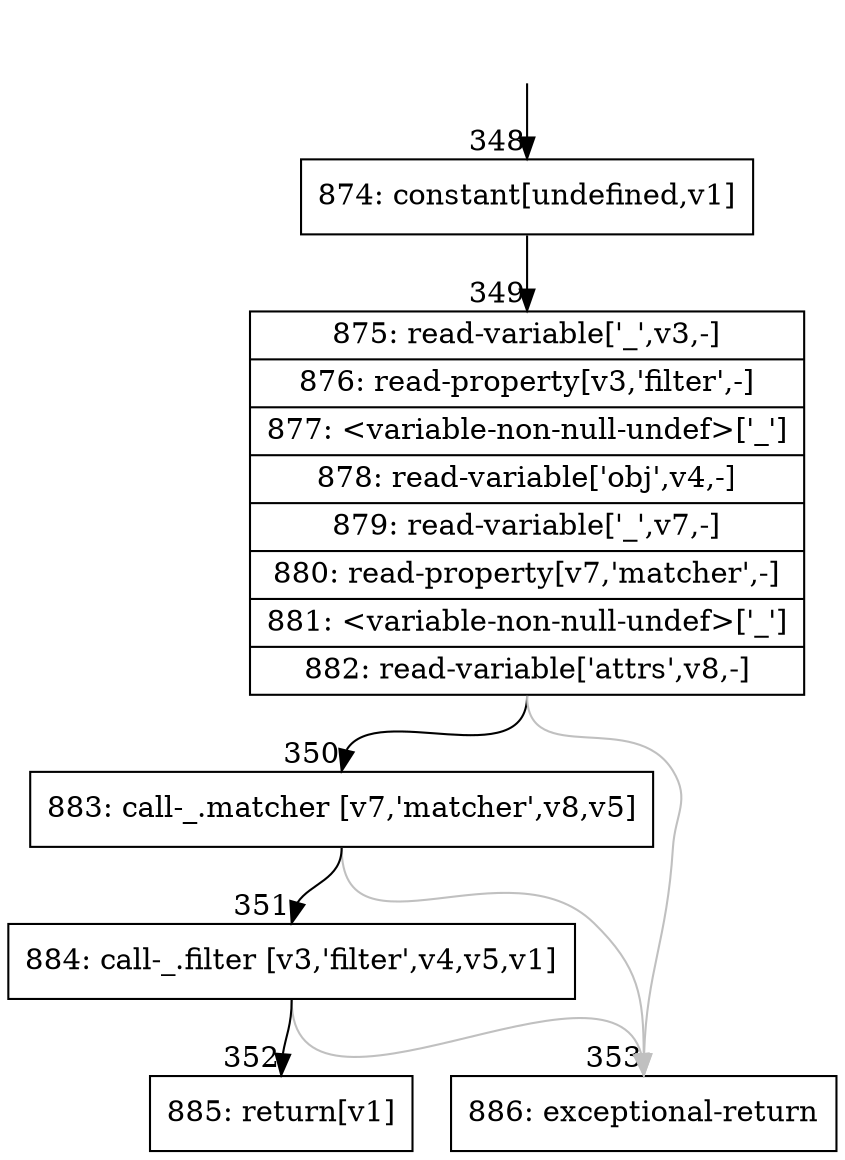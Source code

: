 digraph {
rankdir="TD"
BB_entry32[shape=none,label=""];
BB_entry32 -> BB348 [tailport=s, headport=n, headlabel="    348"]
BB348 [shape=record label="{874: constant[undefined,v1]}" ] 
BB348 -> BB349 [tailport=s, headport=n, headlabel="      349"]
BB349 [shape=record label="{875: read-variable['_',v3,-]|876: read-property[v3,'filter',-]|877: \<variable-non-null-undef\>['_']|878: read-variable['obj',v4,-]|879: read-variable['_',v7,-]|880: read-property[v7,'matcher',-]|881: \<variable-non-null-undef\>['_']|882: read-variable['attrs',v8,-]}" ] 
BB349 -> BB350 [tailport=s, headport=n, headlabel="      350"]
BB349 -> BB353 [tailport=s, headport=n, color=gray, headlabel="      353"]
BB350 [shape=record label="{883: call-_.matcher [v7,'matcher',v8,v5]}" ] 
BB350 -> BB351 [tailport=s, headport=n, headlabel="      351"]
BB350 -> BB353 [tailport=s, headport=n, color=gray]
BB351 [shape=record label="{884: call-_.filter [v3,'filter',v4,v5,v1]}" ] 
BB351 -> BB352 [tailport=s, headport=n, headlabel="      352"]
BB351 -> BB353 [tailport=s, headport=n, color=gray]
BB352 [shape=record label="{885: return[v1]}" ] 
BB353 [shape=record label="{886: exceptional-return}" ] 
//#$~ 295
}
